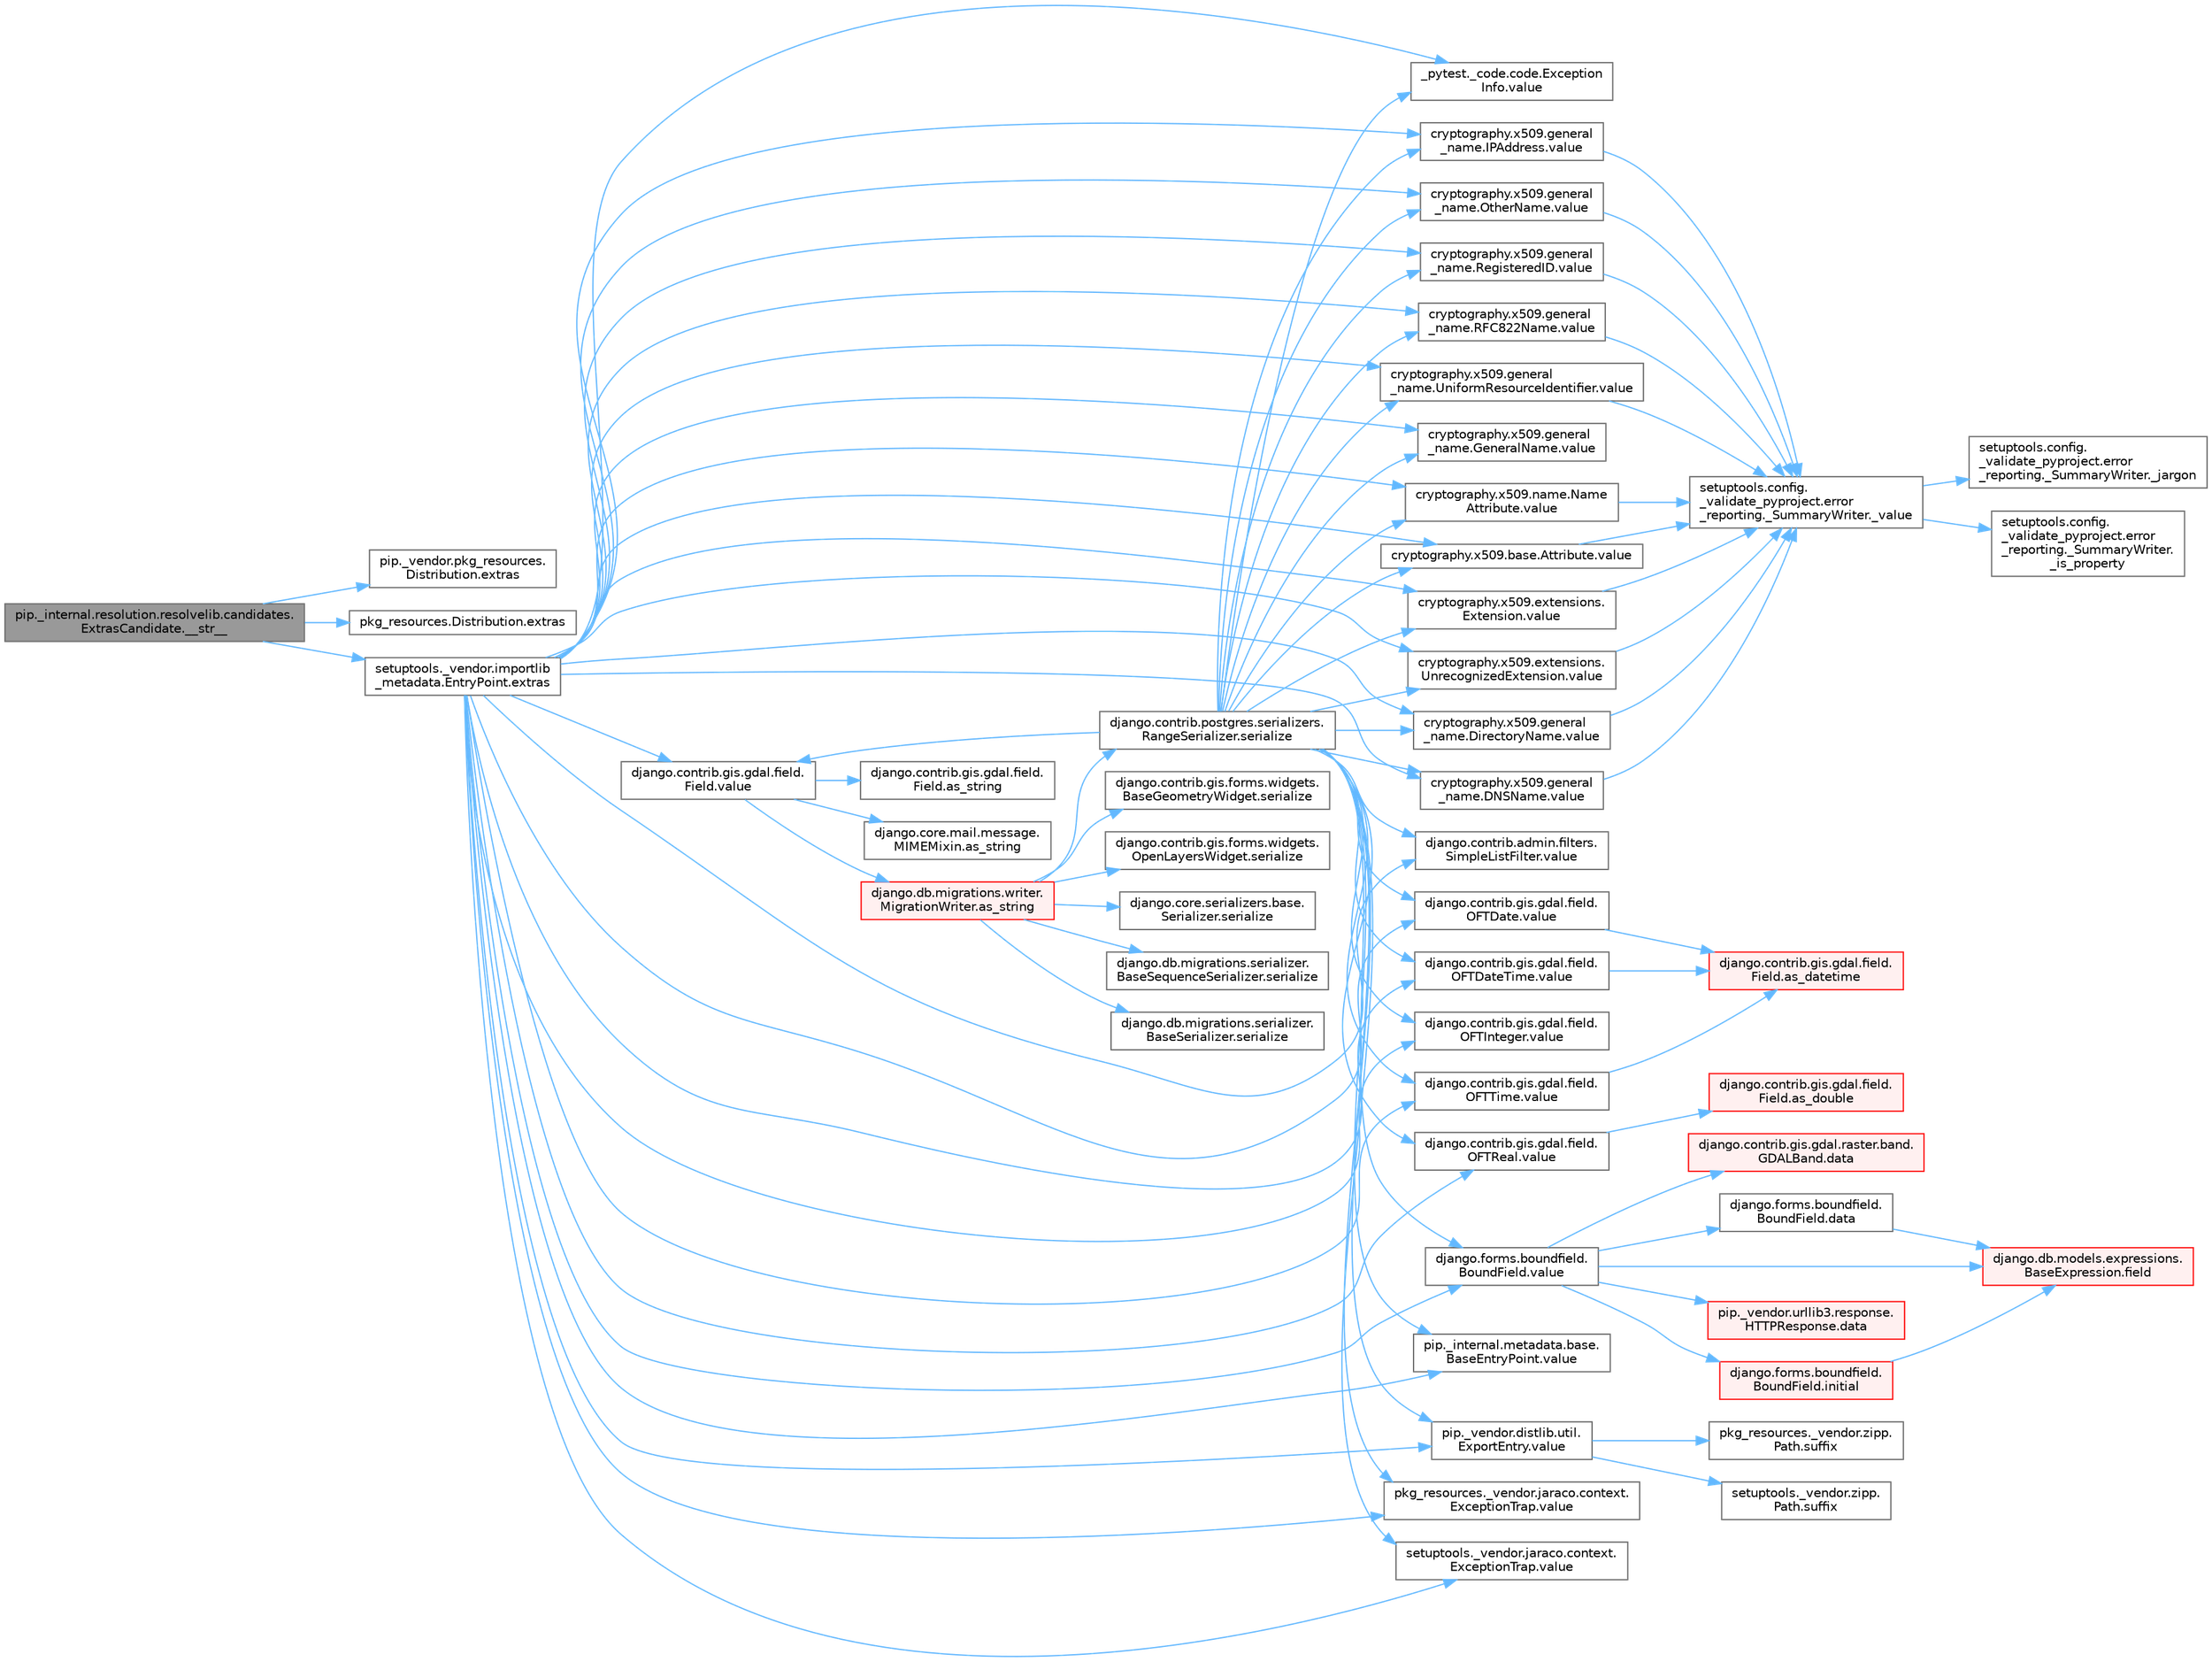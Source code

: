 digraph "pip._internal.resolution.resolvelib.candidates.ExtrasCandidate.__str__"
{
 // LATEX_PDF_SIZE
  bgcolor="transparent";
  edge [fontname=Helvetica,fontsize=10,labelfontname=Helvetica,labelfontsize=10];
  node [fontname=Helvetica,fontsize=10,shape=box,height=0.2,width=0.4];
  rankdir="LR";
  Node1 [id="Node000001",label="pip._internal.resolution.resolvelib.candidates.\lExtrasCandidate.__str__",height=0.2,width=0.4,color="gray40", fillcolor="grey60", style="filled", fontcolor="black",tooltip=" "];
  Node1 -> Node2 [id="edge1_Node000001_Node000002",color="steelblue1",style="solid",tooltip=" "];
  Node2 [id="Node000002",label="pip._vendor.pkg_resources.\lDistribution.extras",height=0.2,width=0.4,color="grey40", fillcolor="white", style="filled",URL="$classpip_1_1__vendor_1_1pkg__resources_1_1_distribution.html#a07a4a573556bca72b2f386b697dba428",tooltip=" "];
  Node1 -> Node3 [id="edge2_Node000001_Node000003",color="steelblue1",style="solid",tooltip=" "];
  Node3 [id="Node000003",label="pkg_resources.Distribution.extras",height=0.2,width=0.4,color="grey40", fillcolor="white", style="filled",URL="$classpkg__resources_1_1_distribution.html#a62982eccff01840f0f149ffe3af2080b",tooltip=" "];
  Node1 -> Node4 [id="edge3_Node000001_Node000004",color="steelblue1",style="solid",tooltip=" "];
  Node4 [id="Node000004",label="setuptools._vendor.importlib\l_metadata.EntryPoint.extras",height=0.2,width=0.4,color="grey40", fillcolor="white", style="filled",URL="$classsetuptools_1_1__vendor_1_1importlib__metadata_1_1_entry_point.html#a959028f40566e604120f75d1172b7553",tooltip=" "];
  Node4 -> Node5 [id="edge4_Node000004_Node000005",color="steelblue1",style="solid",tooltip=" "];
  Node5 [id="Node000005",label="_pytest._code.code.Exception\lInfo.value",height=0.2,width=0.4,color="grey40", fillcolor="white", style="filled",URL="$class__pytest_1_1__code_1_1code_1_1_exception_info.html#a65675b4b4254ece8c2b96f442ffa6a75",tooltip=" "];
  Node4 -> Node6 [id="edge5_Node000004_Node000006",color="steelblue1",style="solid",tooltip=" "];
  Node6 [id="Node000006",label="cryptography.x509.base.Attribute.value",height=0.2,width=0.4,color="grey40", fillcolor="white", style="filled",URL="$classcryptography_1_1x509_1_1base_1_1_attribute.html#a60472bf1e6c7d1a19111b910c23c097a",tooltip=" "];
  Node6 -> Node7 [id="edge6_Node000006_Node000007",color="steelblue1",style="solid",tooltip=" "];
  Node7 [id="Node000007",label="setuptools.config.\l_validate_pyproject.error\l_reporting._SummaryWriter._value",height=0.2,width=0.4,color="grey40", fillcolor="white", style="filled",URL="$classsetuptools_1_1config_1_1__validate__pyproject_1_1error__reporting_1_1___summary_writer.html#a28d60532640e0f6e9f0a8fe8ea5ca0bb",tooltip=" "];
  Node7 -> Node8 [id="edge7_Node000007_Node000008",color="steelblue1",style="solid",tooltip=" "];
  Node8 [id="Node000008",label="setuptools.config.\l_validate_pyproject.error\l_reporting._SummaryWriter.\l_is_property",height=0.2,width=0.4,color="grey40", fillcolor="white", style="filled",URL="$classsetuptools_1_1config_1_1__validate__pyproject_1_1error__reporting_1_1___summary_writer.html#a7d29a93ebbdc589b63ca5913cb922f83",tooltip=" "];
  Node7 -> Node9 [id="edge8_Node000007_Node000009",color="steelblue1",style="solid",tooltip=" "];
  Node9 [id="Node000009",label="setuptools.config.\l_validate_pyproject.error\l_reporting._SummaryWriter._jargon",height=0.2,width=0.4,color="grey40", fillcolor="white", style="filled",URL="$classsetuptools_1_1config_1_1__validate__pyproject_1_1error__reporting_1_1___summary_writer.html#adec7b12d37348db1a45ff40bc52ea73a",tooltip=" "];
  Node4 -> Node10 [id="edge9_Node000004_Node000010",color="steelblue1",style="solid",tooltip=" "];
  Node10 [id="Node000010",label="cryptography.x509.extensions.\lExtension.value",height=0.2,width=0.4,color="grey40", fillcolor="white", style="filled",URL="$classcryptography_1_1x509_1_1extensions_1_1_extension.html#a8c49255768af4af1c07670fd09fe42a7",tooltip=" "];
  Node10 -> Node7 [id="edge10_Node000010_Node000007",color="steelblue1",style="solid",tooltip=" "];
  Node4 -> Node11 [id="edge11_Node000004_Node000011",color="steelblue1",style="solid",tooltip=" "];
  Node11 [id="Node000011",label="cryptography.x509.extensions.\lUnrecognizedExtension.value",height=0.2,width=0.4,color="grey40", fillcolor="white", style="filled",URL="$classcryptography_1_1x509_1_1extensions_1_1_unrecognized_extension.html#a9992d78623e649a72caf3f3ce5a2c0f9",tooltip=" "];
  Node11 -> Node7 [id="edge12_Node000011_Node000007",color="steelblue1",style="solid",tooltip=" "];
  Node4 -> Node12 [id="edge13_Node000004_Node000012",color="steelblue1",style="solid",tooltip=" "];
  Node12 [id="Node000012",label="cryptography.x509.general\l_name.DirectoryName.value",height=0.2,width=0.4,color="grey40", fillcolor="white", style="filled",URL="$classcryptography_1_1x509_1_1general__name_1_1_directory_name.html#a68ccf077d3347ac26ff3c85cb234c9fe",tooltip=" "];
  Node12 -> Node7 [id="edge14_Node000012_Node000007",color="steelblue1",style="solid",tooltip=" "];
  Node4 -> Node13 [id="edge15_Node000004_Node000013",color="steelblue1",style="solid",tooltip=" "];
  Node13 [id="Node000013",label="cryptography.x509.general\l_name.DNSName.value",height=0.2,width=0.4,color="grey40", fillcolor="white", style="filled",URL="$classcryptography_1_1x509_1_1general__name_1_1_d_n_s_name.html#a93b054a2226f3b5f15aa11e51e8b2357",tooltip=" "];
  Node13 -> Node7 [id="edge16_Node000013_Node000007",color="steelblue1",style="solid",tooltip=" "];
  Node4 -> Node14 [id="edge17_Node000004_Node000014",color="steelblue1",style="solid",tooltip=" "];
  Node14 [id="Node000014",label="cryptography.x509.general\l_name.GeneralName.value",height=0.2,width=0.4,color="grey40", fillcolor="white", style="filled",URL="$classcryptography_1_1x509_1_1general__name_1_1_general_name.html#a6eebdc32cba49fb672f0904be4be684a",tooltip=" "];
  Node4 -> Node15 [id="edge18_Node000004_Node000015",color="steelblue1",style="solid",tooltip=" "];
  Node15 [id="Node000015",label="cryptography.x509.general\l_name.IPAddress.value",height=0.2,width=0.4,color="grey40", fillcolor="white", style="filled",URL="$classcryptography_1_1x509_1_1general__name_1_1_i_p_address.html#a514cf4d34f9d4eac1db384e30bfd545c",tooltip=" "];
  Node15 -> Node7 [id="edge19_Node000015_Node000007",color="steelblue1",style="solid",tooltip=" "];
  Node4 -> Node16 [id="edge20_Node000004_Node000016",color="steelblue1",style="solid",tooltip=" "];
  Node16 [id="Node000016",label="cryptography.x509.general\l_name.OtherName.value",height=0.2,width=0.4,color="grey40", fillcolor="white", style="filled",URL="$classcryptography_1_1x509_1_1general__name_1_1_other_name.html#adc049986474090e83a8ff9ed596f53f6",tooltip=" "];
  Node16 -> Node7 [id="edge21_Node000016_Node000007",color="steelblue1",style="solid",tooltip=" "];
  Node4 -> Node17 [id="edge22_Node000004_Node000017",color="steelblue1",style="solid",tooltip=" "];
  Node17 [id="Node000017",label="cryptography.x509.general\l_name.RegisteredID.value",height=0.2,width=0.4,color="grey40", fillcolor="white", style="filled",URL="$classcryptography_1_1x509_1_1general__name_1_1_registered_i_d.html#a54915bad33598e65e1299ae76700053c",tooltip=" "];
  Node17 -> Node7 [id="edge23_Node000017_Node000007",color="steelblue1",style="solid",tooltip=" "];
  Node4 -> Node18 [id="edge24_Node000004_Node000018",color="steelblue1",style="solid",tooltip=" "];
  Node18 [id="Node000018",label="cryptography.x509.general\l_name.RFC822Name.value",height=0.2,width=0.4,color="grey40", fillcolor="white", style="filled",URL="$classcryptography_1_1x509_1_1general__name_1_1_r_f_c822_name.html#a63c29183b28ccc19efeb5894b261e70d",tooltip=" "];
  Node18 -> Node7 [id="edge25_Node000018_Node000007",color="steelblue1",style="solid",tooltip=" "];
  Node4 -> Node19 [id="edge26_Node000004_Node000019",color="steelblue1",style="solid",tooltip=" "];
  Node19 [id="Node000019",label="cryptography.x509.general\l_name.UniformResourceIdentifier.value",height=0.2,width=0.4,color="grey40", fillcolor="white", style="filled",URL="$classcryptography_1_1x509_1_1general__name_1_1_uniform_resource_identifier.html#a62c2508b5e9961e78426b268e20f412f",tooltip=" "];
  Node19 -> Node7 [id="edge27_Node000019_Node000007",color="steelblue1",style="solid",tooltip=" "];
  Node4 -> Node20 [id="edge28_Node000004_Node000020",color="steelblue1",style="solid",tooltip=" "];
  Node20 [id="Node000020",label="cryptography.x509.name.Name\lAttribute.value",height=0.2,width=0.4,color="grey40", fillcolor="white", style="filled",URL="$classcryptography_1_1x509_1_1name_1_1_name_attribute.html#af39a23a036a8c8a731fb74018c6c58f7",tooltip=" "];
  Node20 -> Node7 [id="edge29_Node000020_Node000007",color="steelblue1",style="solid",tooltip=" "];
  Node4 -> Node21 [id="edge30_Node000004_Node000021",color="steelblue1",style="solid",tooltip=" "];
  Node21 [id="Node000021",label="django.contrib.admin.filters.\lSimpleListFilter.value",height=0.2,width=0.4,color="grey40", fillcolor="white", style="filled",URL="$classdjango_1_1contrib_1_1admin_1_1filters_1_1_simple_list_filter.html#aefe5c6c5478d3d2560a882cadc9e7649",tooltip=" "];
  Node4 -> Node22 [id="edge31_Node000004_Node000022",color="steelblue1",style="solid",tooltip=" "];
  Node22 [id="Node000022",label="django.contrib.gis.gdal.field.\lField.value",height=0.2,width=0.4,color="grey40", fillcolor="white", style="filled",URL="$classdjango_1_1contrib_1_1gis_1_1gdal_1_1field_1_1_field.html#a0534fa49aaead023461bb9458776c33c",tooltip=" "];
  Node22 -> Node23 [id="edge32_Node000022_Node000023",color="steelblue1",style="solid",tooltip=" "];
  Node23 [id="Node000023",label="django.contrib.gis.gdal.field.\lField.as_string",height=0.2,width=0.4,color="grey40", fillcolor="white", style="filled",URL="$classdjango_1_1contrib_1_1gis_1_1gdal_1_1field_1_1_field.html#aa37958814c801a9690b6b9772d8a5b79",tooltip=" "];
  Node22 -> Node24 [id="edge33_Node000022_Node000024",color="steelblue1",style="solid",tooltip=" "];
  Node24 [id="Node000024",label="django.core.mail.message.\lMIMEMixin.as_string",height=0.2,width=0.4,color="grey40", fillcolor="white", style="filled",URL="$classdjango_1_1core_1_1mail_1_1message_1_1_m_i_m_e_mixin.html#a5a8dae67cb420cf97d6906cdd6d9efee",tooltip=" "];
  Node22 -> Node25 [id="edge34_Node000022_Node000025",color="steelblue1",style="solid",tooltip=" "];
  Node25 [id="Node000025",label="django.db.migrations.writer.\lMigrationWriter.as_string",height=0.2,width=0.4,color="red", fillcolor="#FFF0F0", style="filled",URL="$classdjango_1_1db_1_1migrations_1_1writer_1_1_migration_writer.html#a4cf831cf0ce1f20f21c7e5ce5ec60980",tooltip=" "];
  Node25 -> Node26 [id="edge35_Node000025_Node000026",color="steelblue1",style="solid",tooltip=" "];
  Node26 [id="Node000026",label="django.contrib.gis.forms.widgets.\lBaseGeometryWidget.serialize",height=0.2,width=0.4,color="grey40", fillcolor="white", style="filled",URL="$classdjango_1_1contrib_1_1gis_1_1forms_1_1widgets_1_1_base_geometry_widget.html#af58254e7ea1502747c334b98fd5457ba",tooltip=" "];
  Node25 -> Node27 [id="edge36_Node000025_Node000027",color="steelblue1",style="solid",tooltip=" "];
  Node27 [id="Node000027",label="django.contrib.gis.forms.widgets.\lOpenLayersWidget.serialize",height=0.2,width=0.4,color="grey40", fillcolor="white", style="filled",URL="$classdjango_1_1contrib_1_1gis_1_1forms_1_1widgets_1_1_open_layers_widget.html#a843d6a963d3646471243c34775ac7c26",tooltip=" "];
  Node25 -> Node28 [id="edge37_Node000025_Node000028",color="steelblue1",style="solid",tooltip=" "];
  Node28 [id="Node000028",label="django.contrib.postgres.serializers.\lRangeSerializer.serialize",height=0.2,width=0.4,color="grey40", fillcolor="white", style="filled",URL="$classdjango_1_1contrib_1_1postgres_1_1serializers_1_1_range_serializer.html#afad32d7bbc5e5989a1a049e0ac0b6750",tooltip=" "];
  Node28 -> Node5 [id="edge38_Node000028_Node000005",color="steelblue1",style="solid",tooltip=" "];
  Node28 -> Node6 [id="edge39_Node000028_Node000006",color="steelblue1",style="solid",tooltip=" "];
  Node28 -> Node10 [id="edge40_Node000028_Node000010",color="steelblue1",style="solid",tooltip=" "];
  Node28 -> Node11 [id="edge41_Node000028_Node000011",color="steelblue1",style="solid",tooltip=" "];
  Node28 -> Node12 [id="edge42_Node000028_Node000012",color="steelblue1",style="solid",tooltip=" "];
  Node28 -> Node13 [id="edge43_Node000028_Node000013",color="steelblue1",style="solid",tooltip=" "];
  Node28 -> Node14 [id="edge44_Node000028_Node000014",color="steelblue1",style="solid",tooltip=" "];
  Node28 -> Node15 [id="edge45_Node000028_Node000015",color="steelblue1",style="solid",tooltip=" "];
  Node28 -> Node16 [id="edge46_Node000028_Node000016",color="steelblue1",style="solid",tooltip=" "];
  Node28 -> Node17 [id="edge47_Node000028_Node000017",color="steelblue1",style="solid",tooltip=" "];
  Node28 -> Node18 [id="edge48_Node000028_Node000018",color="steelblue1",style="solid",tooltip=" "];
  Node28 -> Node19 [id="edge49_Node000028_Node000019",color="steelblue1",style="solid",tooltip=" "];
  Node28 -> Node20 [id="edge50_Node000028_Node000020",color="steelblue1",style="solid",tooltip=" "];
  Node28 -> Node21 [id="edge51_Node000028_Node000021",color="steelblue1",style="solid",tooltip=" "];
  Node28 -> Node22 [id="edge52_Node000028_Node000022",color="steelblue1",style="solid",tooltip=" "];
  Node28 -> Node29 [id="edge53_Node000028_Node000029",color="steelblue1",style="solid",tooltip=" "];
  Node29 [id="Node000029",label="django.contrib.gis.gdal.field.\lOFTDate.value",height=0.2,width=0.4,color="grey40", fillcolor="white", style="filled",URL="$classdjango_1_1contrib_1_1gis_1_1gdal_1_1field_1_1_o_f_t_date.html#a1b70bed1d73b01c2dbbb215c85f318b1",tooltip=" "];
  Node29 -> Node30 [id="edge54_Node000029_Node000030",color="steelblue1",style="solid",tooltip=" "];
  Node30 [id="Node000030",label="django.contrib.gis.gdal.field.\lField.as_datetime",height=0.2,width=0.4,color="red", fillcolor="#FFF0F0", style="filled",URL="$classdjango_1_1contrib_1_1gis_1_1gdal_1_1field_1_1_field.html#a66edb3de23b3eb15d37281d1ff10fe08",tooltip=" "];
  Node28 -> Node34 [id="edge55_Node000028_Node000034",color="steelblue1",style="solid",tooltip=" "];
  Node34 [id="Node000034",label="django.contrib.gis.gdal.field.\lOFTDateTime.value",height=0.2,width=0.4,color="grey40", fillcolor="white", style="filled",URL="$classdjango_1_1contrib_1_1gis_1_1gdal_1_1field_1_1_o_f_t_date_time.html#a90dc99581d0efab92ef193eaea54300e",tooltip=" "];
  Node34 -> Node30 [id="edge56_Node000034_Node000030",color="steelblue1",style="solid",tooltip=" "];
  Node28 -> Node35 [id="edge57_Node000028_Node000035",color="steelblue1",style="solid",tooltip=" "];
  Node35 [id="Node000035",label="django.contrib.gis.gdal.field.\lOFTInteger.value",height=0.2,width=0.4,color="grey40", fillcolor="white", style="filled",URL="$classdjango_1_1contrib_1_1gis_1_1gdal_1_1field_1_1_o_f_t_integer.html#ae8b59256eee84f0198bfe27ae73c2f40",tooltip=" "];
  Node28 -> Node36 [id="edge58_Node000028_Node000036",color="steelblue1",style="solid",tooltip=" "];
  Node36 [id="Node000036",label="django.contrib.gis.gdal.field.\lOFTReal.value",height=0.2,width=0.4,color="grey40", fillcolor="white", style="filled",URL="$classdjango_1_1contrib_1_1gis_1_1gdal_1_1field_1_1_o_f_t_real.html#af38e5fdd4622d4f12649b8b882dae3c9",tooltip=" "];
  Node36 -> Node37 [id="edge59_Node000036_Node000037",color="steelblue1",style="solid",tooltip=" "];
  Node37 [id="Node000037",label="django.contrib.gis.gdal.field.\lField.as_double",height=0.2,width=0.4,color="red", fillcolor="#FFF0F0", style="filled",URL="$classdjango_1_1contrib_1_1gis_1_1gdal_1_1field_1_1_field.html#a734b69fcf982104ea1e53b2b4857b885",tooltip=" "];
  Node28 -> Node38 [id="edge60_Node000028_Node000038",color="steelblue1",style="solid",tooltip=" "];
  Node38 [id="Node000038",label="django.contrib.gis.gdal.field.\lOFTTime.value",height=0.2,width=0.4,color="grey40", fillcolor="white", style="filled",URL="$classdjango_1_1contrib_1_1gis_1_1gdal_1_1field_1_1_o_f_t_time.html#a5409d5a314e03fe5dec94170182a1942",tooltip=" "];
  Node38 -> Node30 [id="edge61_Node000038_Node000030",color="steelblue1",style="solid",tooltip=" "];
  Node28 -> Node39 [id="edge62_Node000028_Node000039",color="steelblue1",style="solid",tooltip=" "];
  Node39 [id="Node000039",label="django.forms.boundfield.\lBoundField.value",height=0.2,width=0.4,color="grey40", fillcolor="white", style="filled",URL="$classdjango_1_1forms_1_1boundfield_1_1_bound_field.html#a477fc97c541321eb1218c4287678ce5e",tooltip=" "];
  Node39 -> Node40 [id="edge63_Node000039_Node000040",color="steelblue1",style="solid",tooltip=" "];
  Node40 [id="Node000040",label="django.contrib.gis.gdal.raster.band.\lGDALBand.data",height=0.2,width=0.4,color="red", fillcolor="#FFF0F0", style="filled",URL="$classdjango_1_1contrib_1_1gis_1_1gdal_1_1raster_1_1band_1_1_g_d_a_l_band.html#a5d37dc4c4d5a50a21b75460e75f9ee4d",tooltip=" "];
  Node39 -> Node295 [id="edge64_Node000039_Node000295",color="steelblue1",style="solid",tooltip=" "];
  Node295 [id="Node000295",label="django.forms.boundfield.\lBoundField.data",height=0.2,width=0.4,color="grey40", fillcolor="white", style="filled",URL="$classdjango_1_1forms_1_1boundfield_1_1_bound_field.html#ad38e19a5099c352218e82322f47b020c",tooltip=" "];
  Node295 -> Node144 [id="edge65_Node000295_Node000144",color="steelblue1",style="solid",tooltip=" "];
  Node144 [id="Node000144",label="django.db.models.expressions.\lBaseExpression.field",height=0.2,width=0.4,color="red", fillcolor="#FFF0F0", style="filled",URL="$classdjango_1_1db_1_1models_1_1expressions_1_1_base_expression.html#a70aeb35391ada82c2e9f02b1c3ac150c",tooltip=" "];
  Node39 -> Node296 [id="edge66_Node000039_Node000296",color="steelblue1",style="solid",tooltip=" "];
  Node296 [id="Node000296",label="pip._vendor.urllib3.response.\lHTTPResponse.data",height=0.2,width=0.4,color="red", fillcolor="#FFF0F0", style="filled",URL="$classpip_1_1__vendor_1_1urllib3_1_1response_1_1_h_t_t_p_response.html#abf3c538704803faf453331b0031f3bdd",tooltip=" "];
  Node39 -> Node144 [id="edge67_Node000039_Node000144",color="steelblue1",style="solid",tooltip=" "];
  Node39 -> Node1245 [id="edge68_Node000039_Node001245",color="steelblue1",style="solid",tooltip=" "];
  Node1245 [id="Node001245",label="django.forms.boundfield.\lBoundField.initial",height=0.2,width=0.4,color="red", fillcolor="#FFF0F0", style="filled",URL="$classdjango_1_1forms_1_1boundfield_1_1_bound_field.html#a81706c00426d51f42167d00c2018cb92",tooltip=" "];
  Node1245 -> Node144 [id="edge69_Node001245_Node000144",color="steelblue1",style="solid",tooltip=" "];
  Node28 -> Node600 [id="edge70_Node000028_Node000600",color="steelblue1",style="solid",tooltip=" "];
  Node600 [id="Node000600",label="pip._internal.metadata.base.\lBaseEntryPoint.value",height=0.2,width=0.4,color="grey40", fillcolor="white", style="filled",URL="$classpip_1_1__internal_1_1metadata_1_1base_1_1_base_entry_point.html#a446ba6422d9cd9c14da8fdd2cbb91a25",tooltip=" "];
  Node28 -> Node601 [id="edge71_Node000028_Node000601",color="steelblue1",style="solid",tooltip=" "];
  Node601 [id="Node000601",label="pip._vendor.distlib.util.\lExportEntry.value",height=0.2,width=0.4,color="grey40", fillcolor="white", style="filled",URL="$classpip_1_1__vendor_1_1distlib_1_1util_1_1_export_entry.html#a7c58cd5235937bd538b1c0583bd51fda",tooltip=" "];
  Node601 -> Node602 [id="edge72_Node000601_Node000602",color="steelblue1",style="solid",tooltip=" "];
  Node602 [id="Node000602",label="pkg_resources._vendor.zipp.\lPath.suffix",height=0.2,width=0.4,color="grey40", fillcolor="white", style="filled",URL="$classpkg__resources_1_1__vendor_1_1zipp_1_1_path.html#af71056b6cebbc8c50fa83ccc23292725",tooltip=" "];
  Node601 -> Node603 [id="edge73_Node000601_Node000603",color="steelblue1",style="solid",tooltip=" "];
  Node603 [id="Node000603",label="setuptools._vendor.zipp.\lPath.suffix",height=0.2,width=0.4,color="grey40", fillcolor="white", style="filled",URL="$classsetuptools_1_1__vendor_1_1zipp_1_1_path.html#a6b71894b1172740b93a3ee2a5ad369ac",tooltip=" "];
  Node28 -> Node604 [id="edge74_Node000028_Node000604",color="steelblue1",style="solid",tooltip=" "];
  Node604 [id="Node000604",label="pkg_resources._vendor.jaraco.context.\lExceptionTrap.value",height=0.2,width=0.4,color="grey40", fillcolor="white", style="filled",URL="$classpkg__resources_1_1__vendor_1_1jaraco_1_1context_1_1_exception_trap.html#a39fb0ebf79a980f43ac06486340130e5",tooltip=" "];
  Node28 -> Node605 [id="edge75_Node000028_Node000605",color="steelblue1",style="solid",tooltip=" "];
  Node605 [id="Node000605",label="setuptools._vendor.jaraco.context.\lExceptionTrap.value",height=0.2,width=0.4,color="grey40", fillcolor="white", style="filled",URL="$classsetuptools_1_1__vendor_1_1jaraco_1_1context_1_1_exception_trap.html#a92eaef82df6b864df0489085d65435f1",tooltip=" "];
  Node25 -> Node4474 [id="edge76_Node000025_Node004474",color="steelblue1",style="solid",tooltip=" "];
  Node4474 [id="Node004474",label="django.core.serializers.base.\lSerializer.serialize",height=0.2,width=0.4,color="grey40", fillcolor="white", style="filled",URL="$classdjango_1_1core_1_1serializers_1_1base_1_1_serializer.html#aa738e444ef296e88ec920a367bc78930",tooltip=" "];
  Node25 -> Node4475 [id="edge77_Node000025_Node004475",color="steelblue1",style="solid",tooltip=" "];
  Node4475 [id="Node004475",label="django.db.migrations.serializer.\lBaseSequenceSerializer.serialize",height=0.2,width=0.4,color="grey40", fillcolor="white", style="filled",URL="$classdjango_1_1db_1_1migrations_1_1serializer_1_1_base_sequence_serializer.html#af41a567824e5715f80142a89e114e675",tooltip=" "];
  Node25 -> Node4476 [id="edge78_Node000025_Node004476",color="steelblue1",style="solid",tooltip=" "];
  Node4476 [id="Node004476",label="django.db.migrations.serializer.\lBaseSerializer.serialize",height=0.2,width=0.4,color="grey40", fillcolor="white", style="filled",URL="$classdjango_1_1db_1_1migrations_1_1serializer_1_1_base_serializer.html#ac03104bb663b7369772339e74dae98fe",tooltip=" "];
  Node4 -> Node29 [id="edge79_Node000004_Node000029",color="steelblue1",style="solid",tooltip=" "];
  Node4 -> Node34 [id="edge80_Node000004_Node000034",color="steelblue1",style="solid",tooltip=" "];
  Node4 -> Node35 [id="edge81_Node000004_Node000035",color="steelblue1",style="solid",tooltip=" "];
  Node4 -> Node36 [id="edge82_Node000004_Node000036",color="steelblue1",style="solid",tooltip=" "];
  Node4 -> Node38 [id="edge83_Node000004_Node000038",color="steelblue1",style="solid",tooltip=" "];
  Node4 -> Node39 [id="edge84_Node000004_Node000039",color="steelblue1",style="solid",tooltip=" "];
  Node4 -> Node600 [id="edge85_Node000004_Node000600",color="steelblue1",style="solid",tooltip=" "];
  Node4 -> Node601 [id="edge86_Node000004_Node000601",color="steelblue1",style="solid",tooltip=" "];
  Node4 -> Node604 [id="edge87_Node000004_Node000604",color="steelblue1",style="solid",tooltip=" "];
  Node4 -> Node605 [id="edge88_Node000004_Node000605",color="steelblue1",style="solid",tooltip=" "];
}
